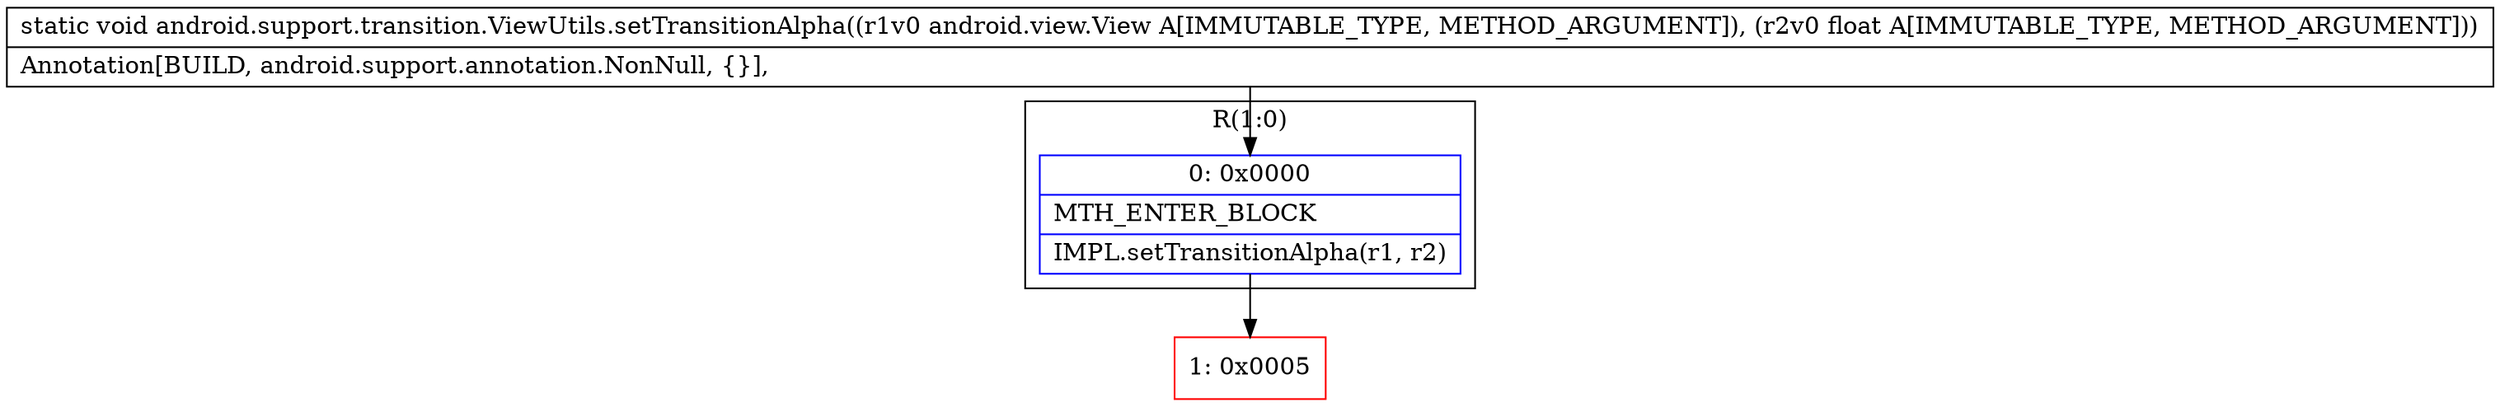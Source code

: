 digraph "CFG forandroid.support.transition.ViewUtils.setTransitionAlpha(Landroid\/view\/View;F)V" {
subgraph cluster_Region_1711309187 {
label = "R(1:0)";
node [shape=record,color=blue];
Node_0 [shape=record,label="{0\:\ 0x0000|MTH_ENTER_BLOCK\l|IMPL.setTransitionAlpha(r1, r2)\l}"];
}
Node_1 [shape=record,color=red,label="{1\:\ 0x0005}"];
MethodNode[shape=record,label="{static void android.support.transition.ViewUtils.setTransitionAlpha((r1v0 android.view.View A[IMMUTABLE_TYPE, METHOD_ARGUMENT]), (r2v0 float A[IMMUTABLE_TYPE, METHOD_ARGUMENT]))  | Annotation[BUILD, android.support.annotation.NonNull, \{\}], \l}"];
MethodNode -> Node_0;
Node_0 -> Node_1;
}

